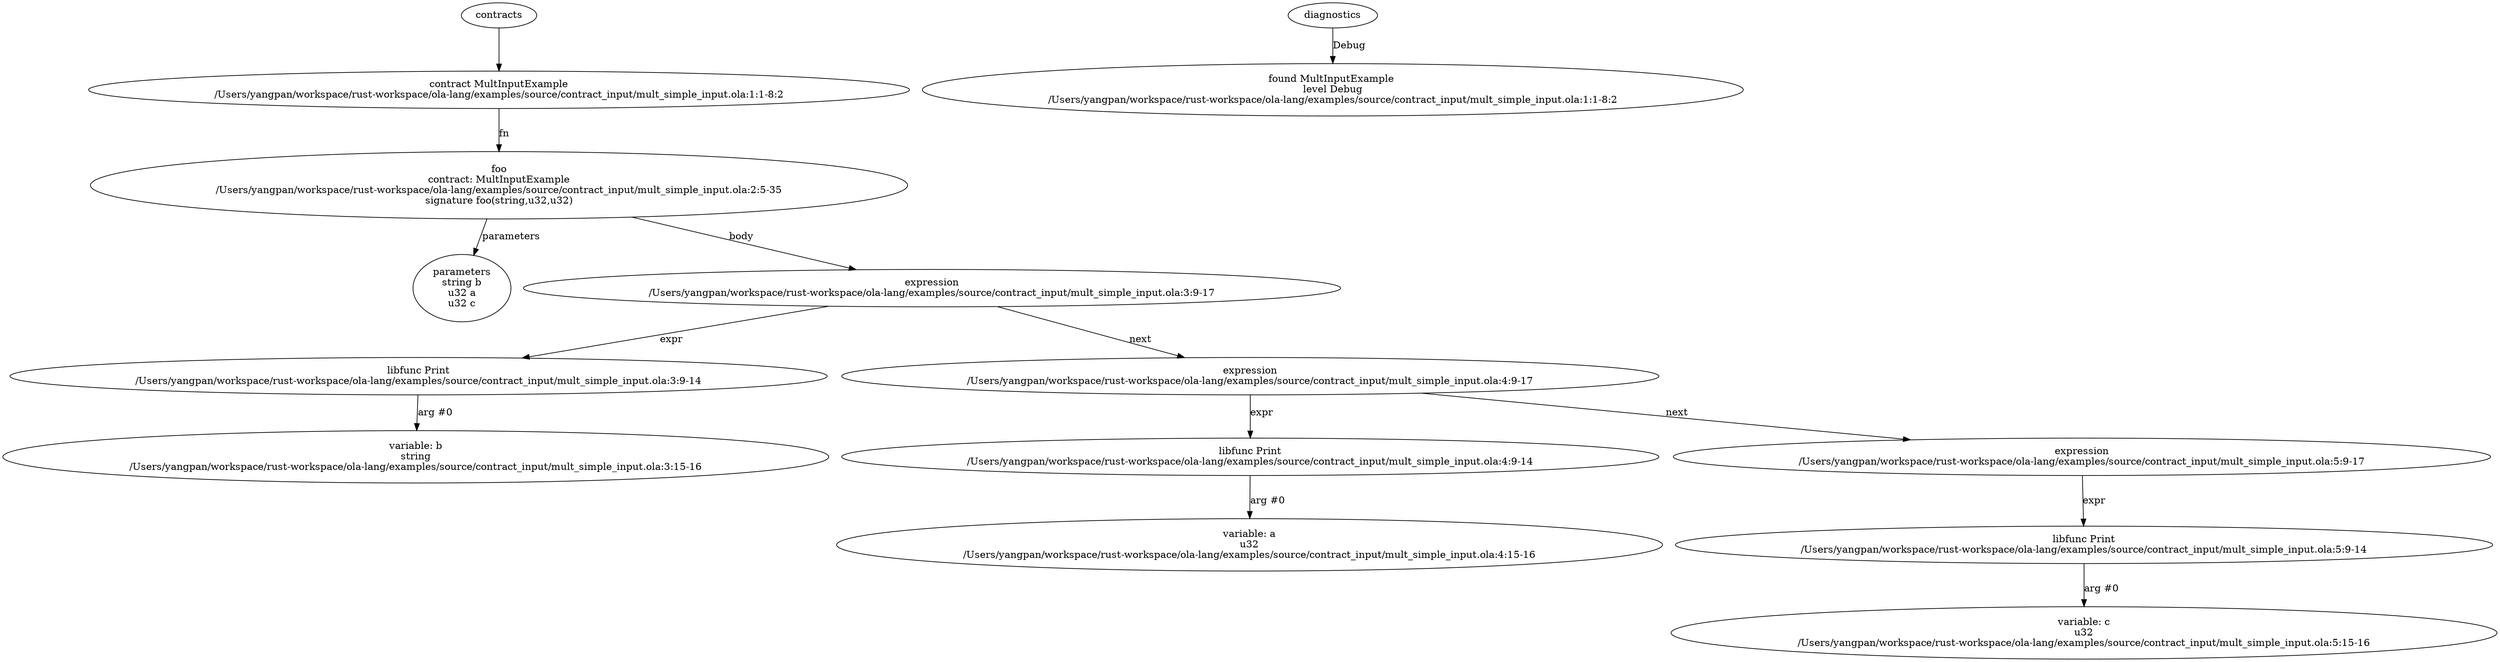 strict digraph "/Users/yangpan/workspace/rust-workspace/ola-lang/examples/source/contract_input/mult_simple_input.ola" {
	contract [label="contract MultInputExample\n/Users/yangpan/workspace/rust-workspace/ola-lang/examples/source/contract_input/mult_simple_input.ola:1:1-8:2"]
	foo [label="foo\ncontract: MultInputExample\n/Users/yangpan/workspace/rust-workspace/ola-lang/examples/source/contract_input/mult_simple_input.ola:2:5-35\nsignature foo(string,u32,u32)"]
	parameters [label="parameters\nstring b\nu32 a\nu32 c"]
	expr [label="expression\n/Users/yangpan/workspace/rust-workspace/ola-lang/examples/source/contract_input/mult_simple_input.ola:3:9-17"]
	libfunc [label="libfunc Print\n/Users/yangpan/workspace/rust-workspace/ola-lang/examples/source/contract_input/mult_simple_input.ola:3:9-14"]
	variable [label="variable: b\nstring\n/Users/yangpan/workspace/rust-workspace/ola-lang/examples/source/contract_input/mult_simple_input.ola:3:15-16"]
	expr_7 [label="expression\n/Users/yangpan/workspace/rust-workspace/ola-lang/examples/source/contract_input/mult_simple_input.ola:4:9-17"]
	libfunc_8 [label="libfunc Print\n/Users/yangpan/workspace/rust-workspace/ola-lang/examples/source/contract_input/mult_simple_input.ola:4:9-14"]
	variable_9 [label="variable: a\nu32\n/Users/yangpan/workspace/rust-workspace/ola-lang/examples/source/contract_input/mult_simple_input.ola:4:15-16"]
	expr_10 [label="expression\n/Users/yangpan/workspace/rust-workspace/ola-lang/examples/source/contract_input/mult_simple_input.ola:5:9-17"]
	libfunc_11 [label="libfunc Print\n/Users/yangpan/workspace/rust-workspace/ola-lang/examples/source/contract_input/mult_simple_input.ola:5:9-14"]
	variable_12 [label="variable: c\nu32\n/Users/yangpan/workspace/rust-workspace/ola-lang/examples/source/contract_input/mult_simple_input.ola:5:15-16"]
	diagnostic [label="found MultInputExample \nlevel Debug\n/Users/yangpan/workspace/rust-workspace/ola-lang/examples/source/contract_input/mult_simple_input.ola:1:1-8:2"]
	contracts -> contract
	contract -> foo [label="fn"]
	foo -> parameters [label="parameters"]
	foo -> expr [label="body"]
	expr -> libfunc [label="expr"]
	libfunc -> variable [label="arg #0"]
	expr -> expr_7 [label="next"]
	expr_7 -> libfunc_8 [label="expr"]
	libfunc_8 -> variable_9 [label="arg #0"]
	expr_7 -> expr_10 [label="next"]
	expr_10 -> libfunc_11 [label="expr"]
	libfunc_11 -> variable_12 [label="arg #0"]
	diagnostics -> diagnostic [label="Debug"]
}
